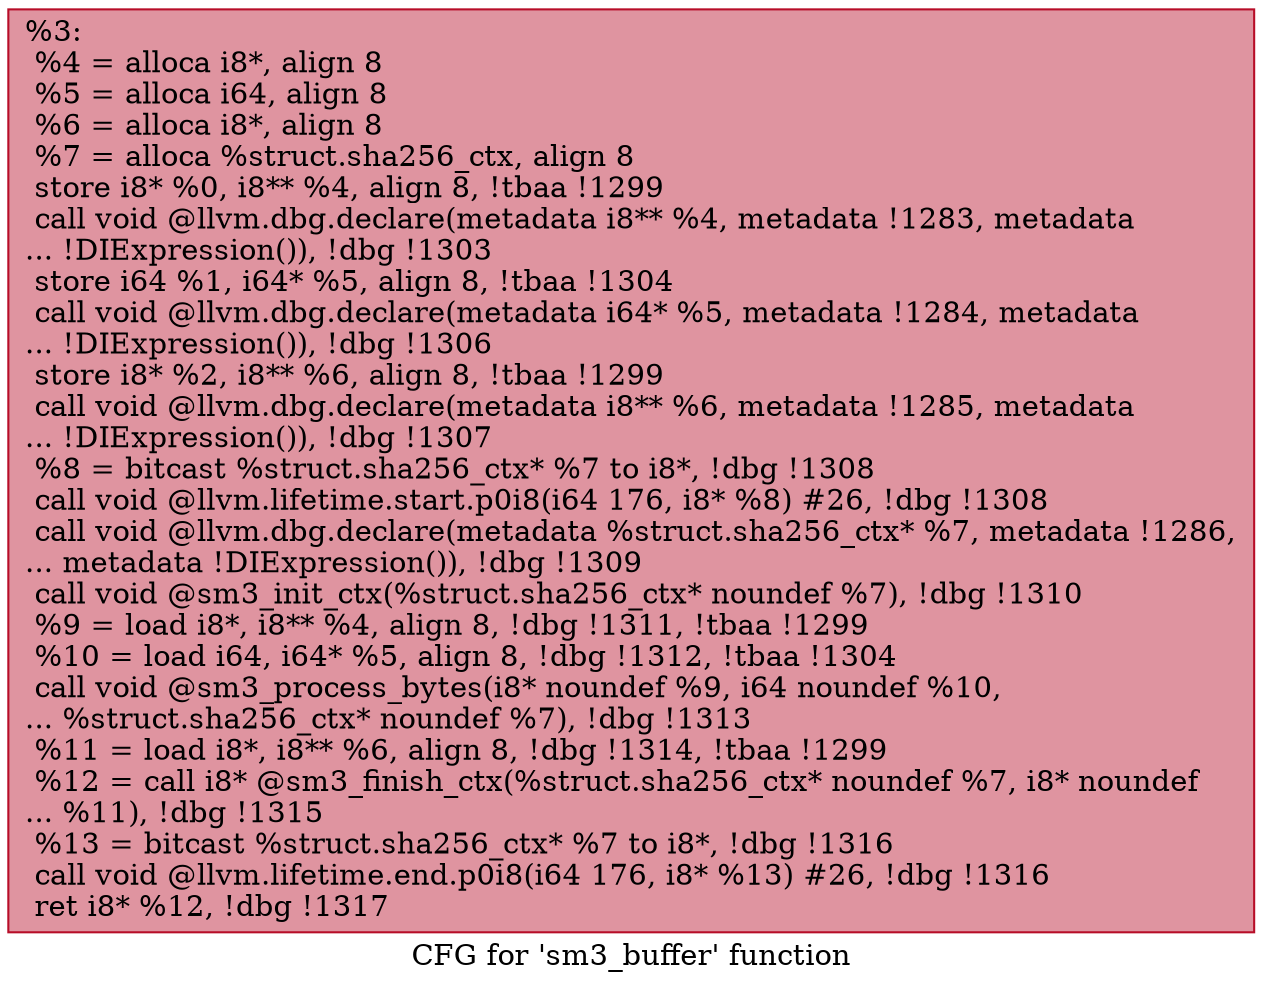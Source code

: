 digraph "CFG for 'sm3_buffer' function" {
	label="CFG for 'sm3_buffer' function";

	Node0x261b7f0 [shape=record,color="#b70d28ff", style=filled, fillcolor="#b70d2870",label="{%3:\l  %4 = alloca i8*, align 8\l  %5 = alloca i64, align 8\l  %6 = alloca i8*, align 8\l  %7 = alloca %struct.sha256_ctx, align 8\l  store i8* %0, i8** %4, align 8, !tbaa !1299\l  call void @llvm.dbg.declare(metadata i8** %4, metadata !1283, metadata\l... !DIExpression()), !dbg !1303\l  store i64 %1, i64* %5, align 8, !tbaa !1304\l  call void @llvm.dbg.declare(metadata i64* %5, metadata !1284, metadata\l... !DIExpression()), !dbg !1306\l  store i8* %2, i8** %6, align 8, !tbaa !1299\l  call void @llvm.dbg.declare(metadata i8** %6, metadata !1285, metadata\l... !DIExpression()), !dbg !1307\l  %8 = bitcast %struct.sha256_ctx* %7 to i8*, !dbg !1308\l  call void @llvm.lifetime.start.p0i8(i64 176, i8* %8) #26, !dbg !1308\l  call void @llvm.dbg.declare(metadata %struct.sha256_ctx* %7, metadata !1286,\l... metadata !DIExpression()), !dbg !1309\l  call void @sm3_init_ctx(%struct.sha256_ctx* noundef %7), !dbg !1310\l  %9 = load i8*, i8** %4, align 8, !dbg !1311, !tbaa !1299\l  %10 = load i64, i64* %5, align 8, !dbg !1312, !tbaa !1304\l  call void @sm3_process_bytes(i8* noundef %9, i64 noundef %10,\l... %struct.sha256_ctx* noundef %7), !dbg !1313\l  %11 = load i8*, i8** %6, align 8, !dbg !1314, !tbaa !1299\l  %12 = call i8* @sm3_finish_ctx(%struct.sha256_ctx* noundef %7, i8* noundef\l... %11), !dbg !1315\l  %13 = bitcast %struct.sha256_ctx* %7 to i8*, !dbg !1316\l  call void @llvm.lifetime.end.p0i8(i64 176, i8* %13) #26, !dbg !1316\l  ret i8* %12, !dbg !1317\l}"];
}
